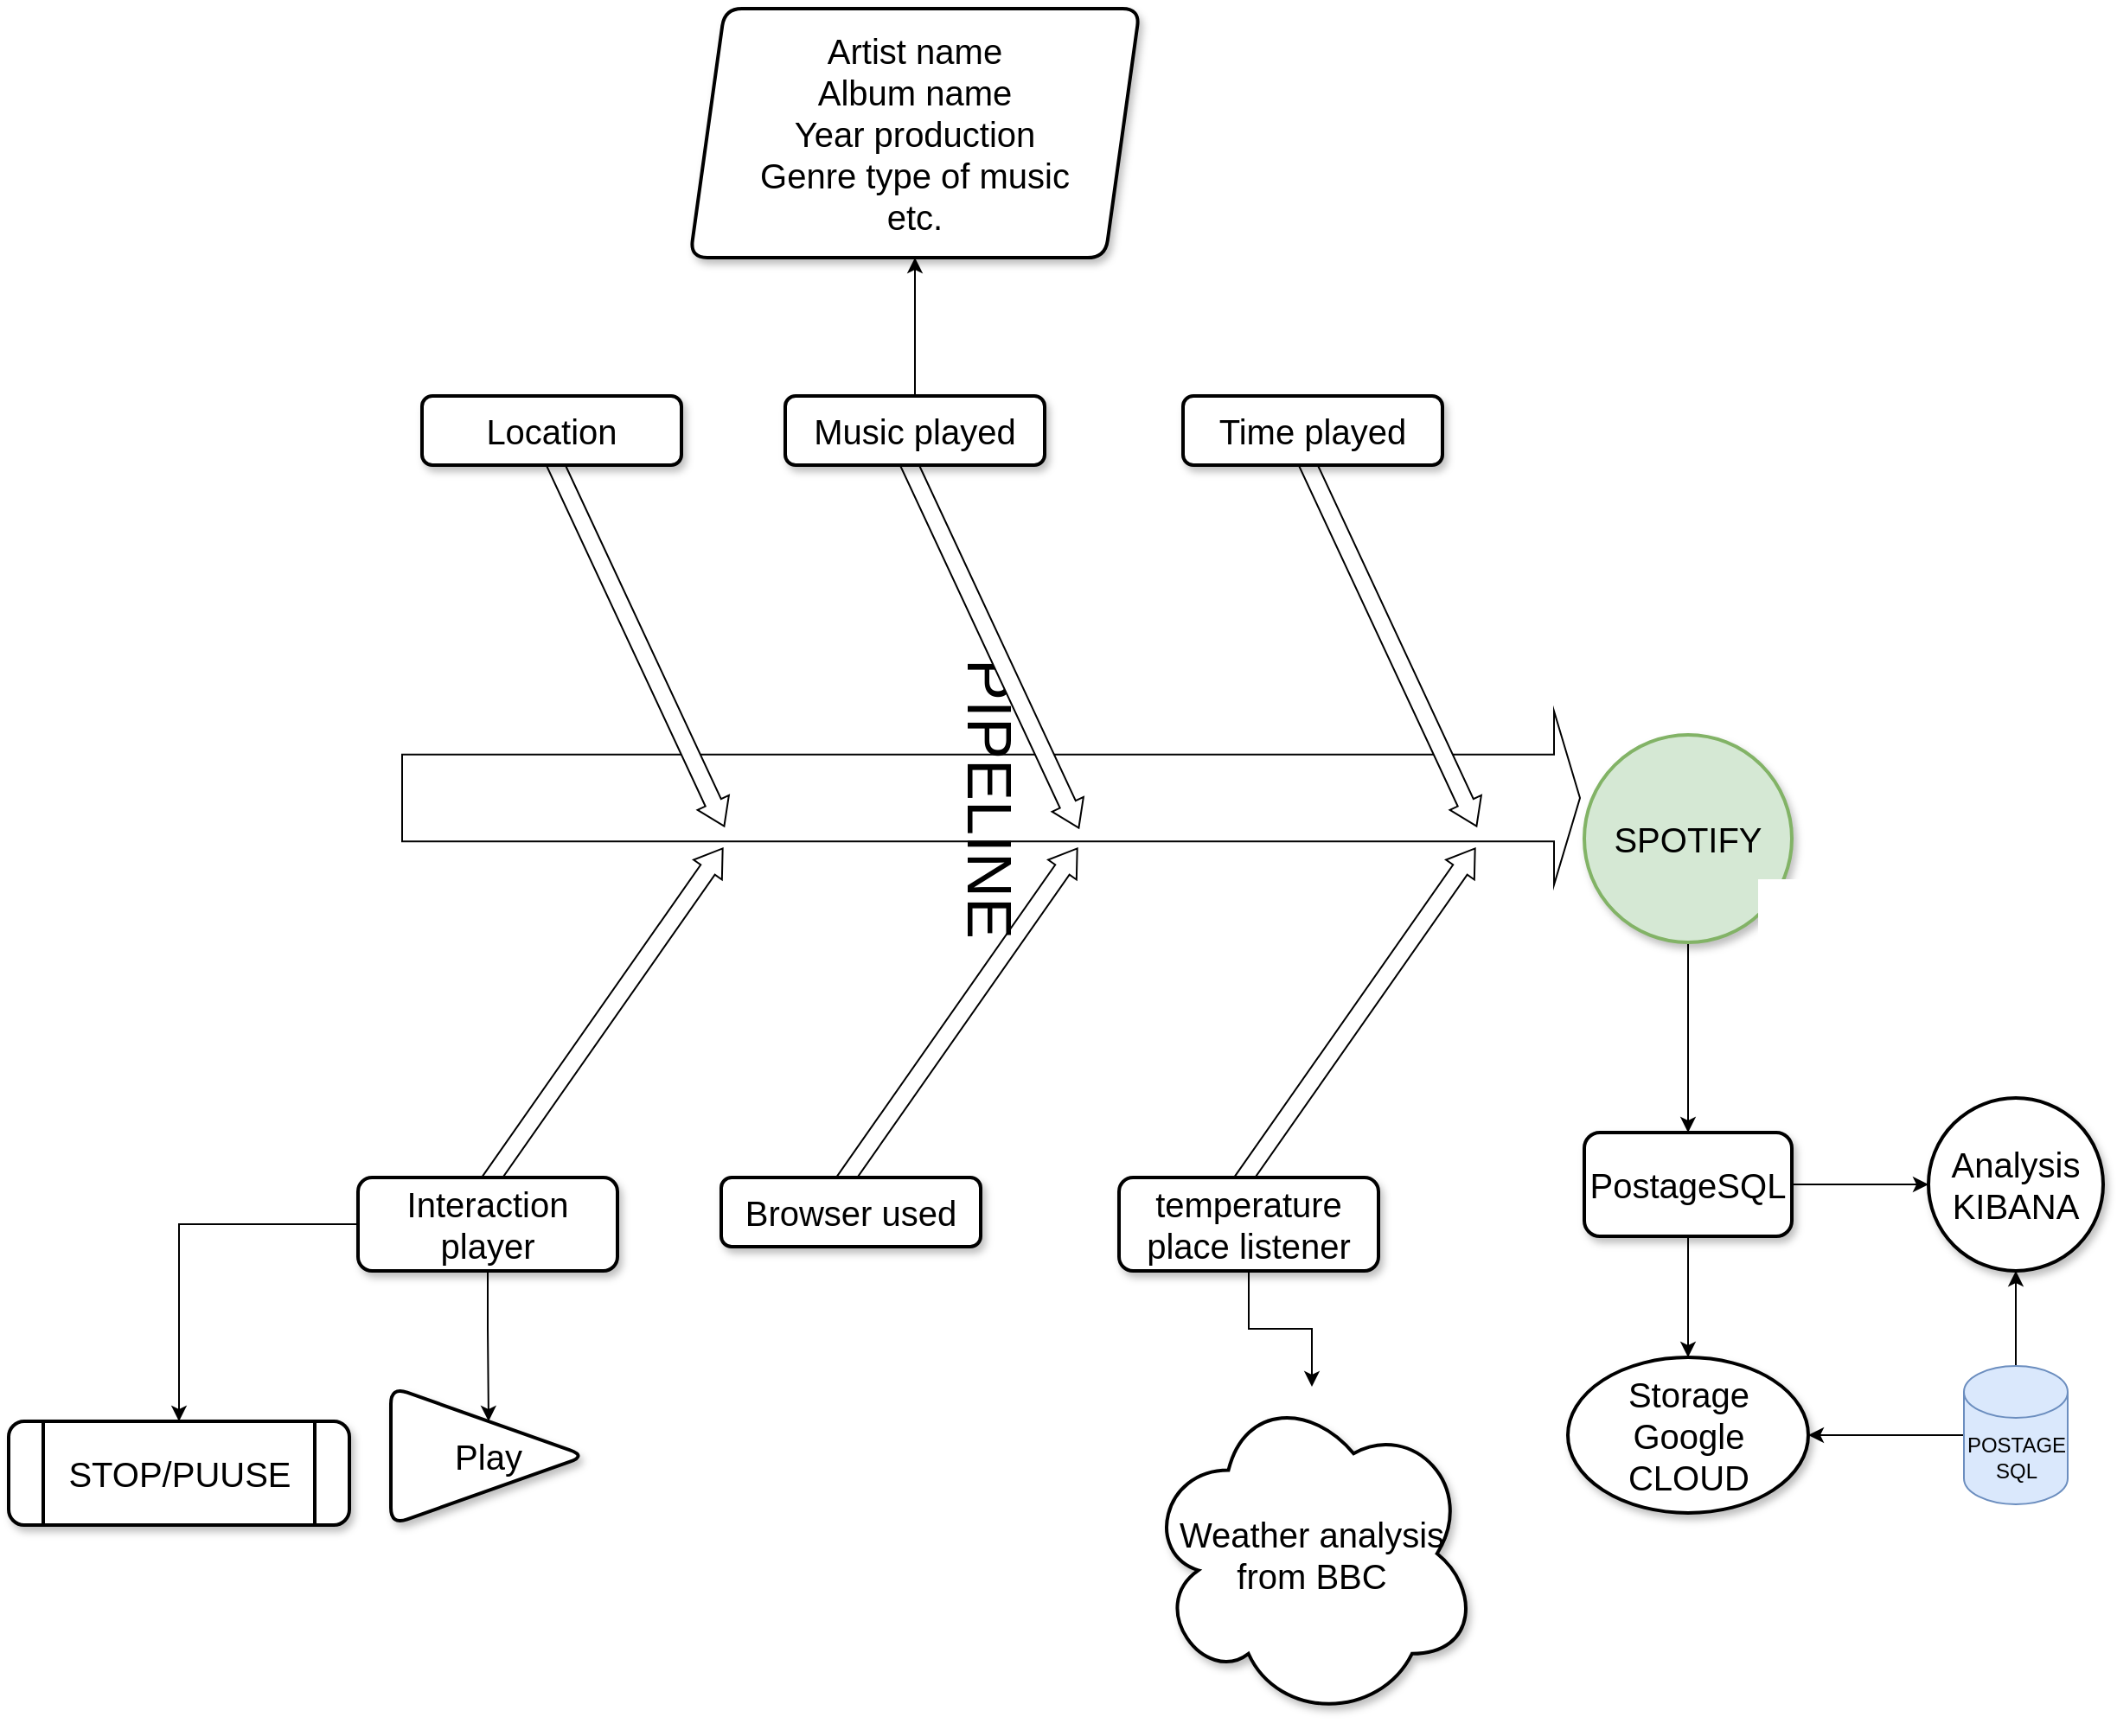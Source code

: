 <mxfile version="21.2.1" type="device">
  <diagram name="Page-1" id="b7a7eaba-c6c5-6fbe-34ae-1d3a4219ac39">
    <mxGraphModel dx="2049" dy="1010" grid="1" gridSize="10" guides="1" tooltips="1" connect="1" arrows="1" fold="1" page="1" pageScale="1.5" pageWidth="1169" pageHeight="826" background="none" math="0" shadow="0">
      <root>
        <mxCell id="0" style=";html=1;" />
        <mxCell id="1" style=";html=1;" parent="0" />
        <mxCell id="279d4c6e8b4f5ae2-2" value="" style="html=1;shadow=0;dashed=0;align=center;verticalAlign=middle;shape=mxgraph.arrows2.arrow;dy=0.5;dx=15;direction=north;notch=0;rounded=0;strokeWidth=1;fontSize=20;rotation=35;" parent="1" vertex="1">
          <mxGeometry x="594" y="604" width="20" height="240" as="geometry" />
        </mxCell>
        <mxCell id="279d4c6e8b4f5ae2-3" value="" style="html=1;shadow=0;dashed=0;align=center;verticalAlign=middle;shape=mxgraph.arrows2.arrow;dy=0.5;dx=15;direction=north;notch=0;rounded=0;strokeWidth=1;fontSize=20;rotation=35;" parent="1" vertex="1">
          <mxGeometry x="799" y="604" width="20" height="240" as="geometry" />
        </mxCell>
        <mxCell id="279d4c6e8b4f5ae2-4" value="" style="html=1;shadow=0;dashed=0;align=center;verticalAlign=middle;shape=mxgraph.arrows2.arrow;dy=0.5;dx=15;direction=north;notch=0;rounded=0;strokeWidth=1;fontSize=20;rotation=35;" parent="1" vertex="1">
          <mxGeometry x="1029" y="604" width="20" height="240" as="geometry" />
        </mxCell>
        <mxCell id="279d4c6e8b4f5ae2-5" value="&lt;font style=&quot;font-size: 36px;&quot;&gt;PIPELINE&lt;/font&gt;" style="html=1;shadow=0;dashed=0;align=center;verticalAlign=middle;shape=mxgraph.arrows2.arrow;dy=0.5;dx=15;direction=north;notch=0;rounded=0;strokeWidth=1;fontSize=20;rotation=90;fillColor=none;fillStyle=solid;" parent="1" vertex="1">
          <mxGeometry x="777.75" y="256" width="100.5" height="681" as="geometry" />
        </mxCell>
        <mxCell id="279d4c6e8b4f5ae2-6" value="" style="html=1;shadow=0;dashed=0;align=center;verticalAlign=middle;shape=mxgraph.arrows2.arrow;dy=0.5;dx=15;direction=north;notch=0;rounded=0;strokeWidth=1;fontSize=20;rotation=155;" parent="1" vertex="1">
          <mxGeometry x="613" y="384" width="20" height="240" as="geometry" />
        </mxCell>
        <mxCell id="279d4c6e8b4f5ae2-7" value="" style="html=1;shadow=0;dashed=0;align=center;verticalAlign=middle;shape=mxgraph.arrows2.arrow;dy=0.5;dx=15;direction=north;notch=0;rounded=0;strokeWidth=1;fontSize=20;rotation=155;" parent="1" vertex="1">
          <mxGeometry x="818" y="385" width="20" height="240" as="geometry" />
        </mxCell>
        <mxCell id="279d4c6e8b4f5ae2-8" value="" style="html=1;shadow=0;dashed=0;align=center;verticalAlign=middle;shape=mxgraph.arrows2.arrow;dy=0.5;dx=15;direction=north;notch=0;rounded=0;strokeWidth=1;fontSize=20;rotation=155;" parent="1" vertex="1">
          <mxGeometry x="1048" y="384" width="20" height="240" as="geometry" />
        </mxCell>
        <mxCell id="279d4c6e8b4f5ae2-9" value="Location" style="rounded=1;whiteSpace=wrap;html=1;shadow=1;strokeWidth=2;fontSize=20;" parent="1" vertex="1">
          <mxGeometry x="499" y="364" width="150" height="40" as="geometry" />
        </mxCell>
        <mxCell id="3s_VZqdCztsqfn_i0c6X-13" value="" style="edgeStyle=orthogonalEdgeStyle;rounded=0;orthogonalLoop=1;jettySize=auto;html=1;" parent="1" source="279d4c6e8b4f5ae2-10" target="3s_VZqdCztsqfn_i0c6X-12" edge="1">
          <mxGeometry relative="1" as="geometry" />
        </mxCell>
        <mxCell id="279d4c6e8b4f5ae2-10" value="Music played" style="rounded=1;whiteSpace=wrap;html=1;shadow=1;strokeWidth=2;fontSize=20;" parent="1" vertex="1">
          <mxGeometry x="709" y="364" width="150" height="40" as="geometry" />
        </mxCell>
        <mxCell id="279d4c6e8b4f5ae2-11" value="Time played" style="rounded=1;whiteSpace=wrap;html=1;shadow=1;strokeWidth=2;fontSize=20;" parent="1" vertex="1">
          <mxGeometry x="939" y="364" width="150" height="40" as="geometry" />
        </mxCell>
        <mxCell id="AK5PxvzV5gxDsdrkpJLp-5" value="" style="edgeStyle=orthogonalEdgeStyle;rounded=0;orthogonalLoop=1;jettySize=auto;html=1;" parent="1" source="279d4c6e8b4f5ae2-12" target="AK5PxvzV5gxDsdrkpJLp-4" edge="1">
          <mxGeometry relative="1" as="geometry" />
        </mxCell>
        <mxCell id="AK5PxvzV5gxDsdrkpJLp-7" value="" style="edgeStyle=orthogonalEdgeStyle;rounded=0;orthogonalLoop=1;jettySize=auto;html=1;" parent="1" source="279d4c6e8b4f5ae2-12" target="AK5PxvzV5gxDsdrkpJLp-6" edge="1">
          <mxGeometry relative="1" as="geometry" />
        </mxCell>
        <mxCell id="279d4c6e8b4f5ae2-12" value="Interaction player" style="rounded=1;whiteSpace=wrap;html=1;shadow=1;strokeWidth=2;fontSize=20;" parent="1" vertex="1">
          <mxGeometry x="462" y="816" width="150" height="54" as="geometry" />
        </mxCell>
        <mxCell id="279d4c6e8b4f5ae2-13" value="Browser used" style="rounded=1;whiteSpace=wrap;html=1;shadow=1;strokeWidth=2;fontSize=20;" parent="1" vertex="1">
          <mxGeometry x="672" y="816.0" width="150" height="40" as="geometry" />
        </mxCell>
        <mxCell id="AK5PxvzV5gxDsdrkpJLp-3" value="" style="edgeStyle=orthogonalEdgeStyle;rounded=0;orthogonalLoop=1;jettySize=auto;html=1;" parent="1" source="279d4c6e8b4f5ae2-14" target="AK5PxvzV5gxDsdrkpJLp-2" edge="1">
          <mxGeometry relative="1" as="geometry" />
        </mxCell>
        <mxCell id="279d4c6e8b4f5ae2-14" value="temperature place listener" style="rounded=1;whiteSpace=wrap;html=1;shadow=1;strokeWidth=2;fontSize=20;" parent="1" vertex="1">
          <mxGeometry x="902" y="816" width="150" height="54" as="geometry" />
        </mxCell>
        <mxCell id="3s_VZqdCztsqfn_i0c6X-2" value="" style="edgeStyle=orthogonalEdgeStyle;rounded=0;orthogonalLoop=1;jettySize=auto;html=1;" parent="1" source="279d4c6e8b4f5ae2-15" target="3s_VZqdCztsqfn_i0c6X-1" edge="1">
          <mxGeometry relative="1" as="geometry" />
        </mxCell>
        <mxCell id="279d4c6e8b4f5ae2-15" value="SPOTIFY" style="ellipse;whiteSpace=wrap;html=1;rounded=1;shadow=1;strokeWidth=2;fontSize=20;fillColor=#d5e8d4;strokeColor=#82b366;" parent="1" vertex="1">
          <mxGeometry x="1171" y="560" width="120" height="120" as="geometry" />
        </mxCell>
        <mxCell id="AK5PxvzV5gxDsdrkpJLp-2" value="Weather analysis from BBC" style="ellipse;shape=cloud;whiteSpace=wrap;html=1;fontSize=20;rounded=1;shadow=1;strokeWidth=2;" parent="1" vertex="1">
          <mxGeometry x="917" y="937" width="193" height="193" as="geometry" />
        </mxCell>
        <mxCell id="AK5PxvzV5gxDsdrkpJLp-4" value="Play" style="triangle;whiteSpace=wrap;html=1;fontSize=20;rounded=1;shadow=1;strokeWidth=2;" parent="1" vertex="1">
          <mxGeometry x="481" y="937" width="113" height="80" as="geometry" />
        </mxCell>
        <mxCell id="AK5PxvzV5gxDsdrkpJLp-6" value="STOP/PUUSE" style="shape=process;whiteSpace=wrap;html=1;backgroundOutline=1;fontSize=20;rounded=1;shadow=1;strokeWidth=2;" parent="1" vertex="1">
          <mxGeometry x="260" y="957" width="197" height="60" as="geometry" />
        </mxCell>
        <mxCell id="3s_VZqdCztsqfn_i0c6X-4" value="" style="edgeStyle=orthogonalEdgeStyle;rounded=0;orthogonalLoop=1;jettySize=auto;html=1;" parent="1" source="3s_VZqdCztsqfn_i0c6X-1" target="3s_VZqdCztsqfn_i0c6X-3" edge="1">
          <mxGeometry relative="1" as="geometry" />
        </mxCell>
        <mxCell id="3s_VZqdCztsqfn_i0c6X-6" value="" style="edgeStyle=orthogonalEdgeStyle;rounded=0;orthogonalLoop=1;jettySize=auto;html=1;" parent="1" source="3s_VZqdCztsqfn_i0c6X-1" target="3s_VZqdCztsqfn_i0c6X-5" edge="1">
          <mxGeometry relative="1" as="geometry" />
        </mxCell>
        <mxCell id="3s_VZqdCztsqfn_i0c6X-1" value="PostageSQL" style="rounded=1;whiteSpace=wrap;html=1;fontSize=20;shadow=1;strokeWidth=2;" parent="1" vertex="1">
          <mxGeometry x="1171" y="790" width="120" height="60" as="geometry" />
        </mxCell>
        <mxCell id="3s_VZqdCztsqfn_i0c6X-3" value="Analysis KIBANA" style="ellipse;whiteSpace=wrap;html=1;fontSize=20;rounded=1;shadow=1;strokeWidth=2;" parent="1" vertex="1">
          <mxGeometry x="1370" y="770" width="101" height="100" as="geometry" />
        </mxCell>
        <mxCell id="3s_VZqdCztsqfn_i0c6X-5" value="Storage Google CLOUD" style="ellipse;whiteSpace=wrap;html=1;fontSize=20;rounded=1;shadow=1;strokeWidth=2;" parent="1" vertex="1">
          <mxGeometry x="1161.5" y="920" width="139" height="90" as="geometry" />
        </mxCell>
        <mxCell id="3s_VZqdCztsqfn_i0c6X-9" value="" style="edgeStyle=orthogonalEdgeStyle;rounded=0;orthogonalLoop=1;jettySize=auto;html=1;" parent="1" source="3s_VZqdCztsqfn_i0c6X-8" target="3s_VZqdCztsqfn_i0c6X-5" edge="1">
          <mxGeometry relative="1" as="geometry" />
        </mxCell>
        <mxCell id="3s_VZqdCztsqfn_i0c6X-10" value="" style="edgeStyle=orthogonalEdgeStyle;rounded=0;orthogonalLoop=1;jettySize=auto;html=1;" parent="1" source="3s_VZqdCztsqfn_i0c6X-8" target="3s_VZqdCztsqfn_i0c6X-3" edge="1">
          <mxGeometry relative="1" as="geometry" />
        </mxCell>
        <mxCell id="3s_VZqdCztsqfn_i0c6X-8" value="POSTAGE SQL" style="shape=cylinder3;whiteSpace=wrap;html=1;boundedLbl=1;backgroundOutline=1;size=15;fillColor=#dae8fc;strokeColor=#6c8ebf;" parent="1" vertex="1">
          <mxGeometry x="1390.5" y="925" width="60" height="80" as="geometry" />
        </mxCell>
        <mxCell id="3s_VZqdCztsqfn_i0c6X-12" value="Artist name&lt;br&gt;Album name&lt;br&gt;Year production&lt;br&gt;Genre type of music&lt;br&gt;etc." style="shape=parallelogram;perimeter=parallelogramPerimeter;whiteSpace=wrap;html=1;fixedSize=1;fontSize=20;rounded=1;shadow=1;strokeWidth=2;" parent="1" vertex="1">
          <mxGeometry x="654" y="140" width="260" height="144" as="geometry" />
        </mxCell>
      </root>
    </mxGraphModel>
  </diagram>
</mxfile>
